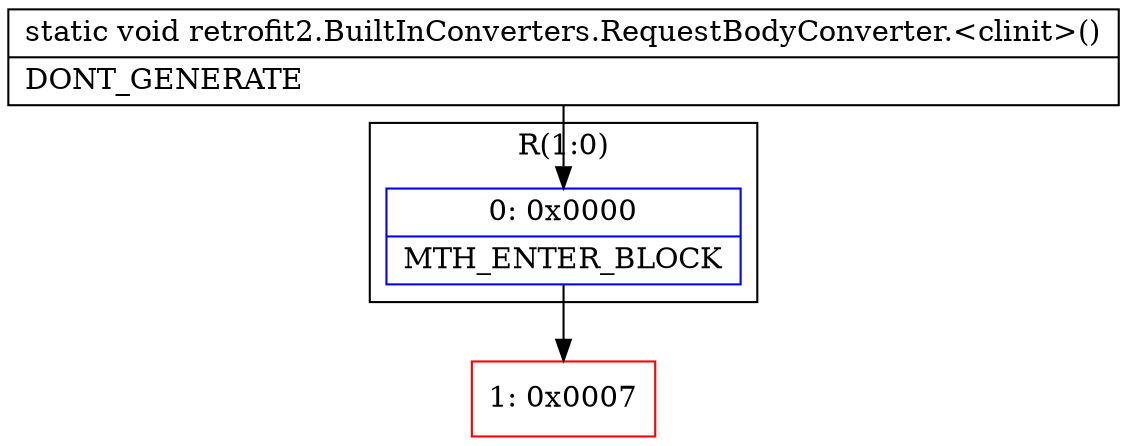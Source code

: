 digraph "CFG forretrofit2.BuiltInConverters.RequestBodyConverter.\<clinit\>()V" {
subgraph cluster_Region_1879748105 {
label = "R(1:0)";
node [shape=record,color=blue];
Node_0 [shape=record,label="{0\:\ 0x0000|MTH_ENTER_BLOCK\l}"];
}
Node_1 [shape=record,color=red,label="{1\:\ 0x0007}"];
MethodNode[shape=record,label="{static void retrofit2.BuiltInConverters.RequestBodyConverter.\<clinit\>()  | DONT_GENERATE\l}"];
MethodNode -> Node_0;
Node_0 -> Node_1;
}

